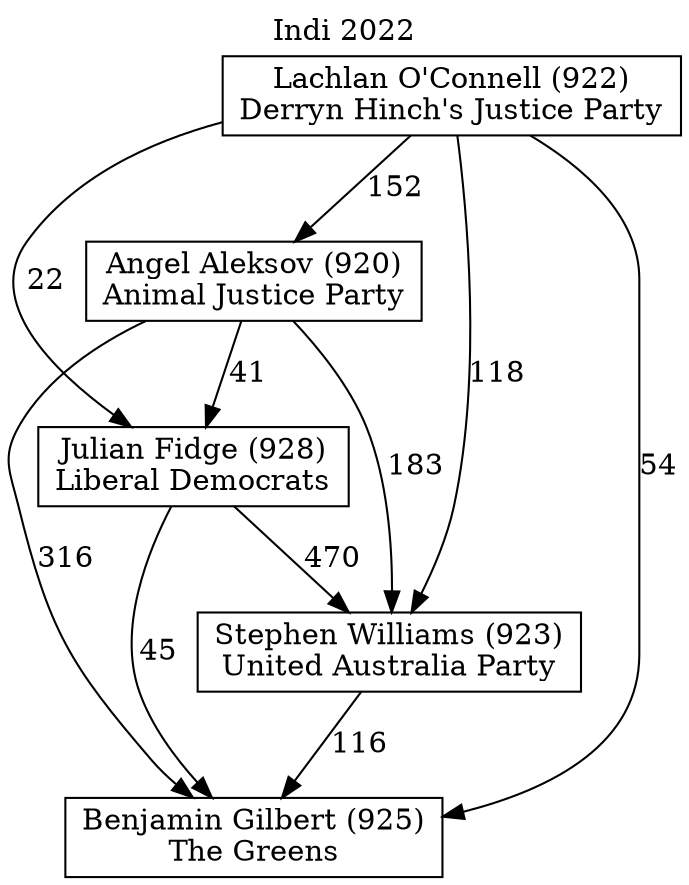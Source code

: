 // House preference flow
digraph "Benjamin Gilbert (925)_Indi_2022" {
	graph [label="Indi 2022" labelloc=t mclimit=10]
	node [shape=box]
	"Julian Fidge (928)" [label="Julian Fidge (928)
Liberal Democrats"]
	"Benjamin Gilbert (925)" [label="Benjamin Gilbert (925)
The Greens"]
	"Stephen Williams (923)" [label="Stephen Williams (923)
United Australia Party"]
	"Angel Aleksov (920)" [label="Angel Aleksov (920)
Animal Justice Party"]
	"Lachlan O'Connell (922)" [label="Lachlan O'Connell (922)
Derryn Hinch's Justice Party"]
	"Lachlan O'Connell (922)" -> "Angel Aleksov (920)" [label=152]
	"Julian Fidge (928)" -> "Benjamin Gilbert (925)" [label=45]
	"Lachlan O'Connell (922)" -> "Benjamin Gilbert (925)" [label=54]
	"Lachlan O'Connell (922)" -> "Stephen Williams (923)" [label=118]
	"Angel Aleksov (920)" -> "Stephen Williams (923)" [label=183]
	"Julian Fidge (928)" -> "Stephen Williams (923)" [label=470]
	"Angel Aleksov (920)" -> "Julian Fidge (928)" [label=41]
	"Lachlan O'Connell (922)" -> "Julian Fidge (928)" [label=22]
	"Stephen Williams (923)" -> "Benjamin Gilbert (925)" [label=116]
	"Angel Aleksov (920)" -> "Benjamin Gilbert (925)" [label=316]
}
